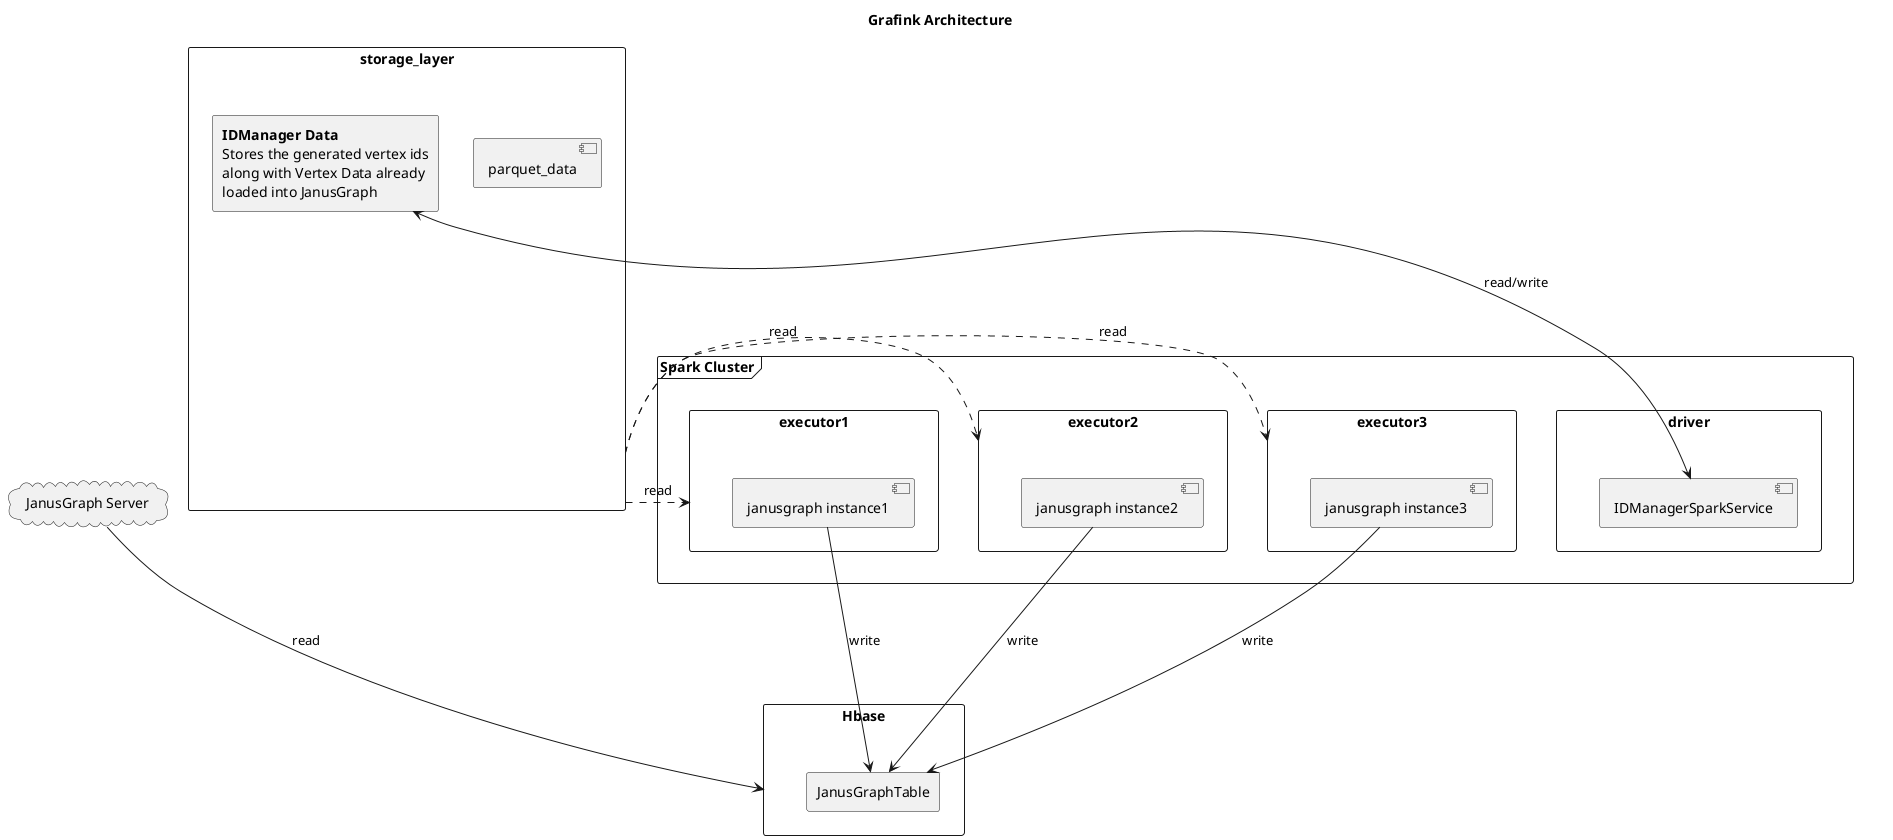 @startuml
title Grafink Architecture
frame "Spark Cluster" as scluster {
  rectangle driver {
    component [IDManagerSparkService]
  }
  rectangle executor1 as exec1 {
     [janusgraph instance1] as in1
  }
  rectangle executor2 as exec2 {
    [janusgraph instance2] as in2
  }
  rectangle executor3 as exec3 {
     [janusgraph instance3] as in3
  }
}

cloud "JanusGraph Server" as jg {
}

rectangle "Hbase" as hbase {
  rectangle JanusGraphTable {
  }
}

rectangle storage_layer {
  [parquet_data]
  rectangle IDManager_data [
    **IDManager Data**
    Stores the generated vertex ids
    along with Vertex Data already
    loaded into JanusGraph
  ]
}

parquet_data -[hidden]--> hbase
parquet_data -[hidden]--> storage_layer
jg -[hidden]--> hbase
storage_layer -[hidden]--> hbase
driver -[hidden]--> hbase
storage_layer .> exec1: read
storage_layer .> exec2: read
storage_layer .> exec3: read

in1 -> JanusGraphTable: write
in2 -> JanusGraphTable: write
in3 -> JanusGraphTable: write

jg -> hbase: read

IDManagerSparkService <-> IDManager_data: read/write

@enduml